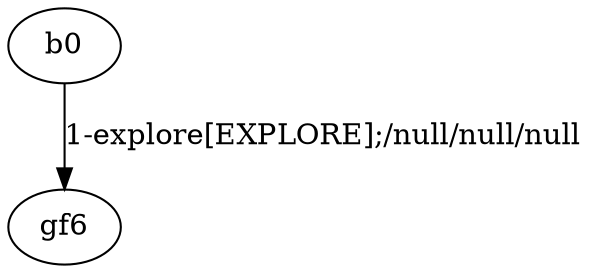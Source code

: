 # Total number of goals covered by this test: 1
# b0 --> gf6

digraph g {
"b0" -> "gf6" [label = "1-explore[EXPLORE];/null/null/null"];
}